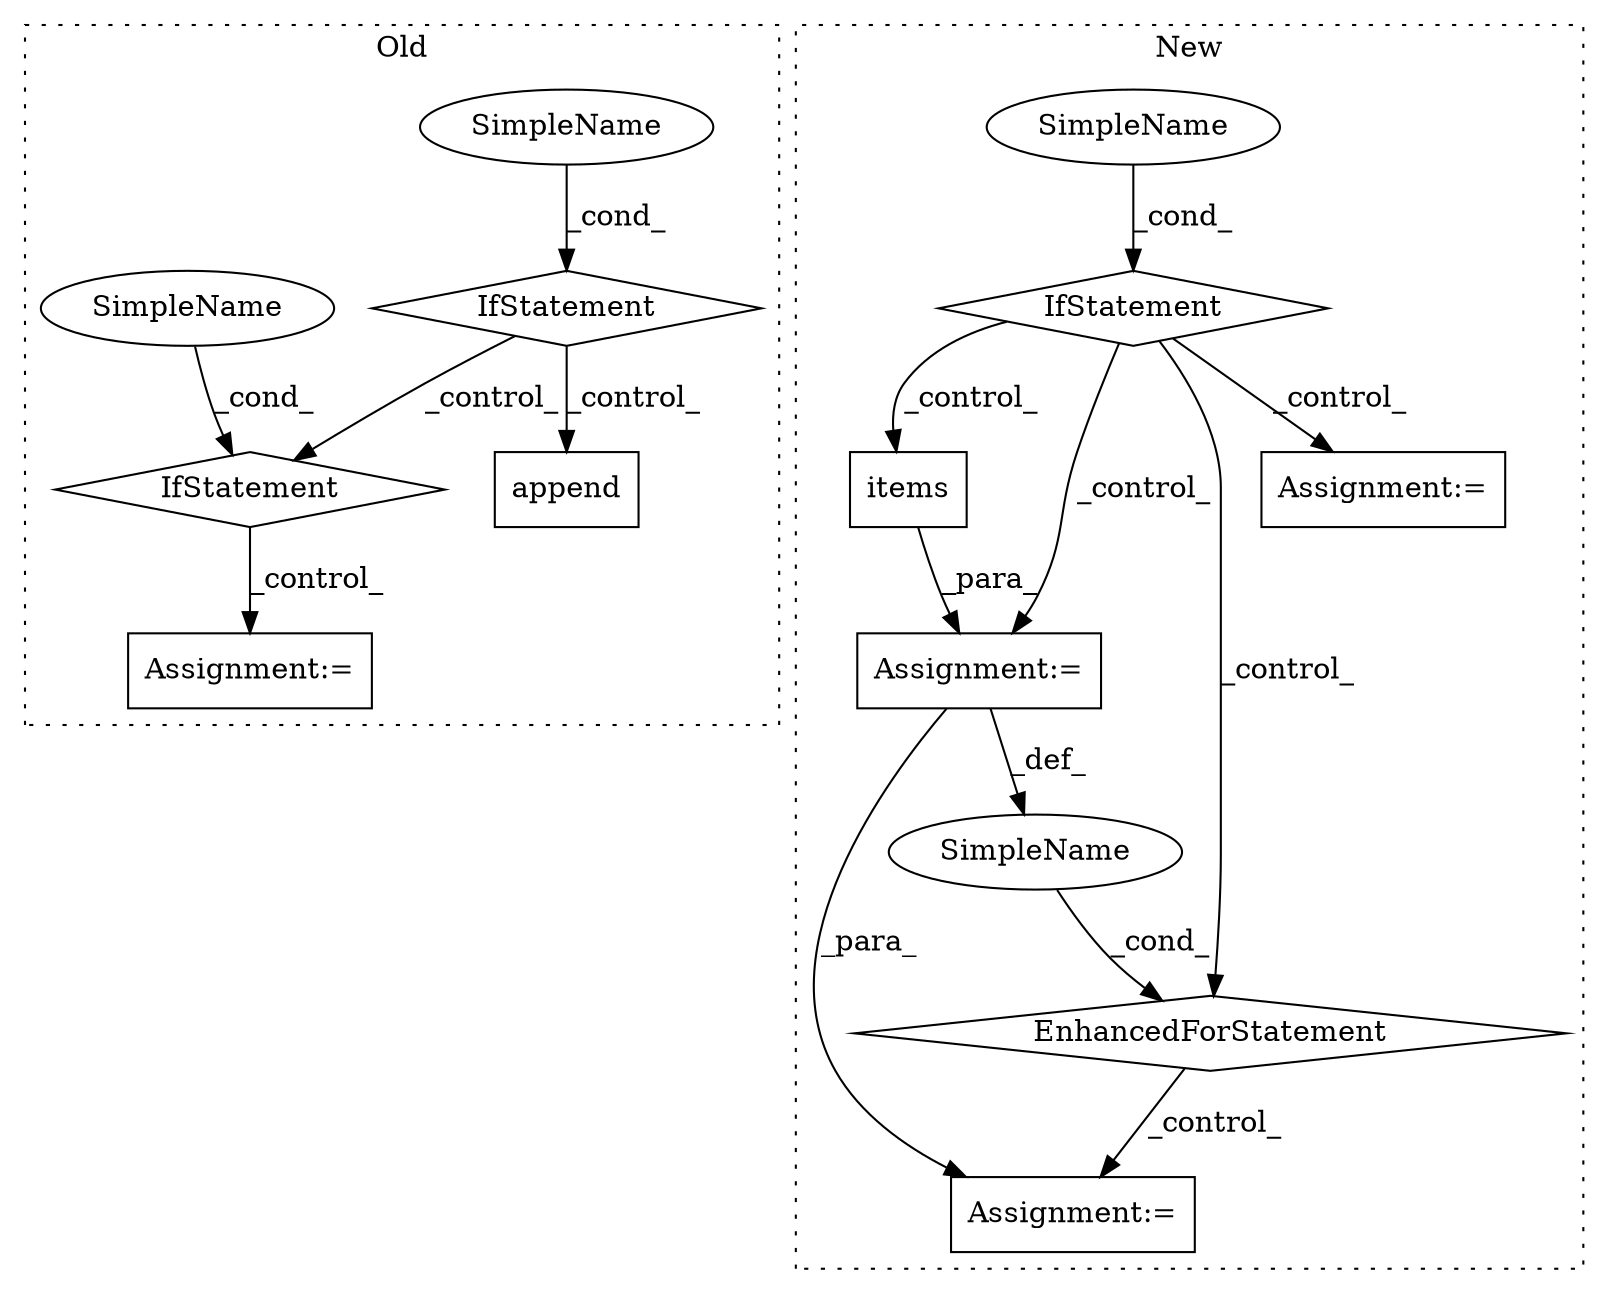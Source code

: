 digraph G {
subgraph cluster0 {
1 [label="append" a="32" s="8976,9002" l="7,1" shape="box"];
7 [label="IfStatement" a="25" s="8454,8485" l="4,2" shape="diamond"];
8 [label="SimpleName" a="42" s="" l="" shape="ellipse"];
9 [label="IfStatement" a="25" s="8579,8618" l="4,2" shape="diamond"];
12 [label="Assignment:=" a="7" s="8711,8797" l="69,2" shape="box"];
13 [label="SimpleName" a="42" s="" l="" shape="ellipse"];
label = "Old";
style="dotted";
}
subgraph cluster1 {
2 [label="items" a="32" s="10035" l="7" shape="box"];
3 [label="Assignment:=" a="7" s="9916,10042" l="87,2" shape="box"];
4 [label="EnhancedForStatement" a="70" s="9916,10042" l="87,2" shape="diamond"];
5 [label="Assignment:=" a="7" s="10075" l="22" shape="box"];
6 [label="SimpleName" a="42" s="10007" l="7" shape="ellipse"];
10 [label="IfStatement" a="25" s="9319,9391" l="4,2" shape="diamond"];
11 [label="SimpleName" a="42" s="" l="" shape="ellipse"];
14 [label="Assignment:=" a="7" s="9606" l="1" shape="box"];
label = "New";
style="dotted";
}
2 -> 3 [label="_para_"];
3 -> 5 [label="_para_"];
3 -> 6 [label="_def_"];
4 -> 5 [label="_control_"];
6 -> 4 [label="_cond_"];
7 -> 9 [label="_control_"];
7 -> 1 [label="_control_"];
8 -> 7 [label="_cond_"];
9 -> 12 [label="_control_"];
10 -> 2 [label="_control_"];
10 -> 14 [label="_control_"];
10 -> 4 [label="_control_"];
10 -> 3 [label="_control_"];
11 -> 10 [label="_cond_"];
13 -> 9 [label="_cond_"];
}